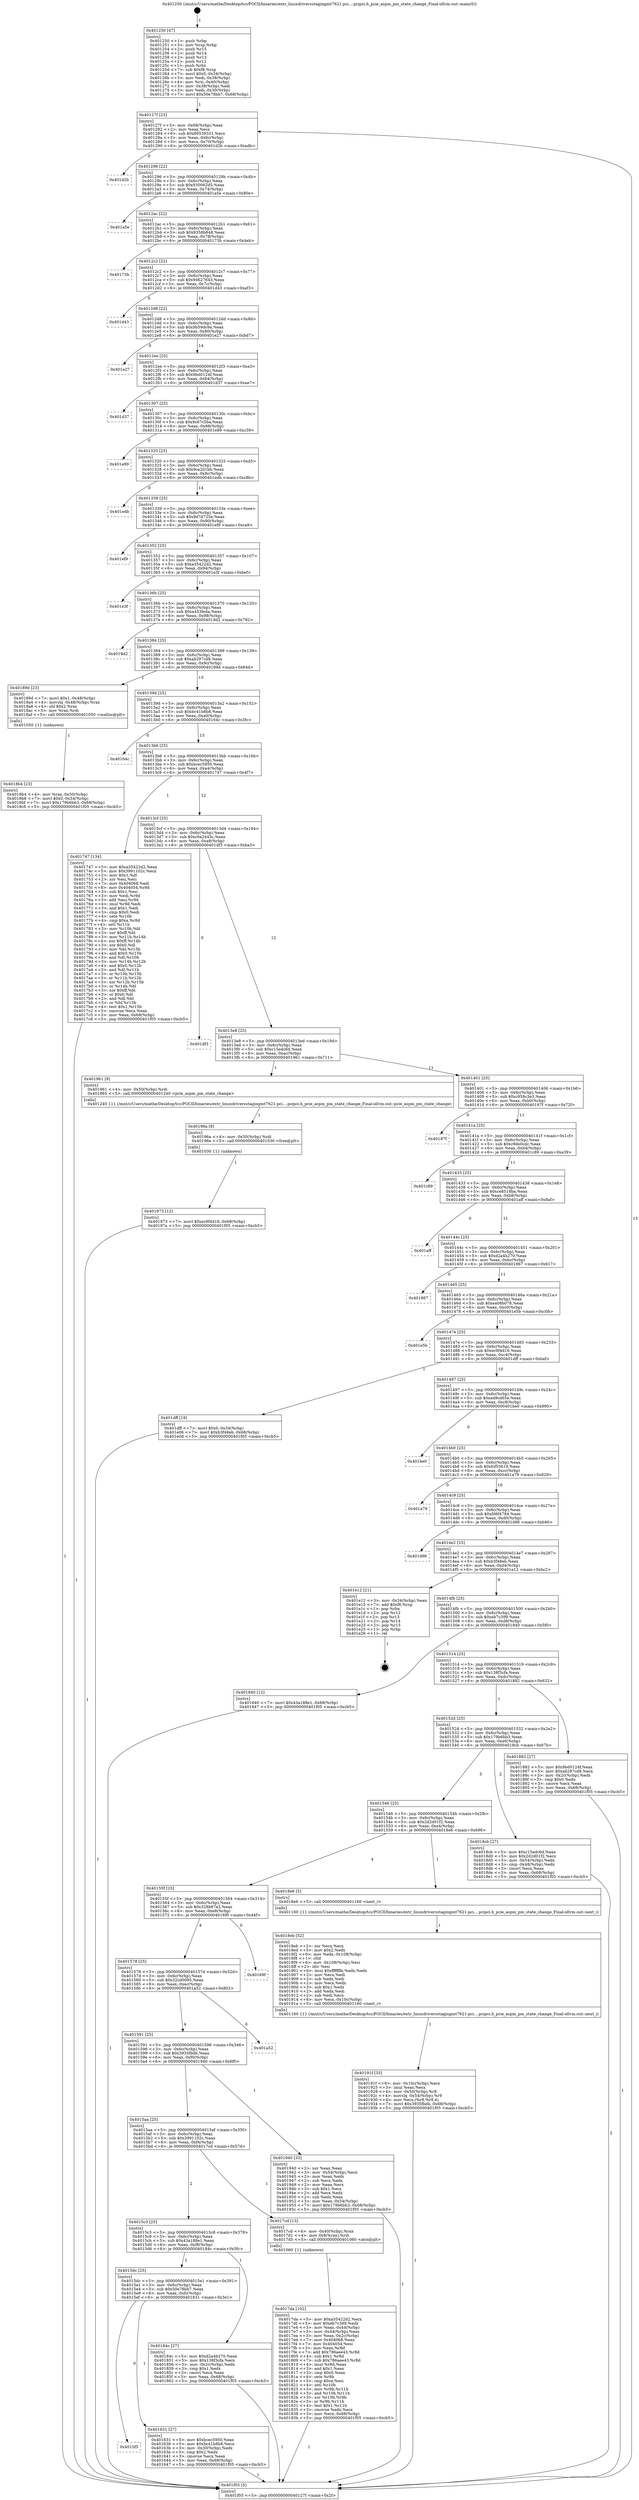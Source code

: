 digraph "0x401250" {
  label = "0x401250 (/mnt/c/Users/mathe/Desktop/tcc/POCII/binaries/extr_linuxdriversstagingmt7621-pci....pcipci.h_pcie_aspm_pm_state_change_Final-ollvm.out::main(0))"
  labelloc = "t"
  node[shape=record]

  Entry [label="",width=0.3,height=0.3,shape=circle,fillcolor=black,style=filled]
  "0x40127f" [label="{
     0x40127f [23]\l
     | [instrs]\l
     &nbsp;&nbsp;0x40127f \<+3\>: mov -0x68(%rbp),%eax\l
     &nbsp;&nbsp;0x401282 \<+2\>: mov %eax,%ecx\l
     &nbsp;&nbsp;0x401284 \<+6\>: sub $0x89539331,%ecx\l
     &nbsp;&nbsp;0x40128a \<+3\>: mov %eax,-0x6c(%rbp)\l
     &nbsp;&nbsp;0x40128d \<+3\>: mov %ecx,-0x70(%rbp)\l
     &nbsp;&nbsp;0x401290 \<+6\>: je 0000000000401d2b \<main+0xadb\>\l
  }"]
  "0x401d2b" [label="{
     0x401d2b\l
  }", style=dashed]
  "0x401296" [label="{
     0x401296 [22]\l
     | [instrs]\l
     &nbsp;&nbsp;0x401296 \<+5\>: jmp 000000000040129b \<main+0x4b\>\l
     &nbsp;&nbsp;0x40129b \<+3\>: mov -0x6c(%rbp),%eax\l
     &nbsp;&nbsp;0x40129e \<+5\>: sub $0x930062d5,%eax\l
     &nbsp;&nbsp;0x4012a3 \<+3\>: mov %eax,-0x74(%rbp)\l
     &nbsp;&nbsp;0x4012a6 \<+6\>: je 0000000000401a5e \<main+0x80e\>\l
  }"]
  Exit [label="",width=0.3,height=0.3,shape=circle,fillcolor=black,style=filled,peripheries=2]
  "0x401a5e" [label="{
     0x401a5e\l
  }", style=dashed]
  "0x4012ac" [label="{
     0x4012ac [22]\l
     | [instrs]\l
     &nbsp;&nbsp;0x4012ac \<+5\>: jmp 00000000004012b1 \<main+0x61\>\l
     &nbsp;&nbsp;0x4012b1 \<+3\>: mov -0x6c(%rbp),%eax\l
     &nbsp;&nbsp;0x4012b4 \<+5\>: sub $0x9358b848,%eax\l
     &nbsp;&nbsp;0x4012b9 \<+3\>: mov %eax,-0x78(%rbp)\l
     &nbsp;&nbsp;0x4012bc \<+6\>: je 000000000040173b \<main+0x4eb\>\l
  }"]
  "0x401973" [label="{
     0x401973 [12]\l
     | [instrs]\l
     &nbsp;&nbsp;0x401973 \<+7\>: movl $0xec9f4d16,-0x68(%rbp)\l
     &nbsp;&nbsp;0x40197a \<+5\>: jmp 0000000000401f05 \<main+0xcb5\>\l
  }"]
  "0x40173b" [label="{
     0x40173b\l
  }", style=dashed]
  "0x4012c2" [label="{
     0x4012c2 [22]\l
     | [instrs]\l
     &nbsp;&nbsp;0x4012c2 \<+5\>: jmp 00000000004012c7 \<main+0x77\>\l
     &nbsp;&nbsp;0x4012c7 \<+3\>: mov -0x6c(%rbp),%eax\l
     &nbsp;&nbsp;0x4012ca \<+5\>: sub $0x94627643,%eax\l
     &nbsp;&nbsp;0x4012cf \<+3\>: mov %eax,-0x7c(%rbp)\l
     &nbsp;&nbsp;0x4012d2 \<+6\>: je 0000000000401d43 \<main+0xaf3\>\l
  }"]
  "0x40196a" [label="{
     0x40196a [9]\l
     | [instrs]\l
     &nbsp;&nbsp;0x40196a \<+4\>: mov -0x50(%rbp),%rdi\l
     &nbsp;&nbsp;0x40196e \<+5\>: call 0000000000401030 \<free@plt\>\l
     | [calls]\l
     &nbsp;&nbsp;0x401030 \{1\} (unknown)\l
  }"]
  "0x401d43" [label="{
     0x401d43\l
  }", style=dashed]
  "0x4012d8" [label="{
     0x4012d8 [22]\l
     | [instrs]\l
     &nbsp;&nbsp;0x4012d8 \<+5\>: jmp 00000000004012dd \<main+0x8d\>\l
     &nbsp;&nbsp;0x4012dd \<+3\>: mov -0x6c(%rbp),%eax\l
     &nbsp;&nbsp;0x4012e0 \<+5\>: sub $0x9b59dc9a,%eax\l
     &nbsp;&nbsp;0x4012e5 \<+3\>: mov %eax,-0x80(%rbp)\l
     &nbsp;&nbsp;0x4012e8 \<+6\>: je 0000000000401e27 \<main+0xbd7\>\l
  }"]
  "0x40191f" [label="{
     0x40191f [33]\l
     | [instrs]\l
     &nbsp;&nbsp;0x40191f \<+6\>: mov -0x10c(%rbp),%ecx\l
     &nbsp;&nbsp;0x401925 \<+3\>: imul %eax,%ecx\l
     &nbsp;&nbsp;0x401928 \<+4\>: mov -0x50(%rbp),%r8\l
     &nbsp;&nbsp;0x40192c \<+4\>: movslq -0x54(%rbp),%r9\l
     &nbsp;&nbsp;0x401930 \<+4\>: mov %ecx,(%r8,%r9,4)\l
     &nbsp;&nbsp;0x401934 \<+7\>: movl $0x3935fbdb,-0x68(%rbp)\l
     &nbsp;&nbsp;0x40193b \<+5\>: jmp 0000000000401f05 \<main+0xcb5\>\l
  }"]
  "0x401e27" [label="{
     0x401e27\l
  }", style=dashed]
  "0x4012ee" [label="{
     0x4012ee [25]\l
     | [instrs]\l
     &nbsp;&nbsp;0x4012ee \<+5\>: jmp 00000000004012f3 \<main+0xa3\>\l
     &nbsp;&nbsp;0x4012f3 \<+3\>: mov -0x6c(%rbp),%eax\l
     &nbsp;&nbsp;0x4012f6 \<+5\>: sub $0x9bd0124f,%eax\l
     &nbsp;&nbsp;0x4012fb \<+6\>: mov %eax,-0x84(%rbp)\l
     &nbsp;&nbsp;0x401301 \<+6\>: je 0000000000401d37 \<main+0xae7\>\l
  }"]
  "0x4018eb" [label="{
     0x4018eb [52]\l
     | [instrs]\l
     &nbsp;&nbsp;0x4018eb \<+2\>: xor %ecx,%ecx\l
     &nbsp;&nbsp;0x4018ed \<+5\>: mov $0x2,%edx\l
     &nbsp;&nbsp;0x4018f2 \<+6\>: mov %edx,-0x108(%rbp)\l
     &nbsp;&nbsp;0x4018f8 \<+1\>: cltd\l
     &nbsp;&nbsp;0x4018f9 \<+6\>: mov -0x108(%rbp),%esi\l
     &nbsp;&nbsp;0x4018ff \<+2\>: idiv %esi\l
     &nbsp;&nbsp;0x401901 \<+6\>: imul $0xfffffffe,%edx,%edx\l
     &nbsp;&nbsp;0x401907 \<+2\>: mov %ecx,%edi\l
     &nbsp;&nbsp;0x401909 \<+2\>: sub %edx,%edi\l
     &nbsp;&nbsp;0x40190b \<+2\>: mov %ecx,%edx\l
     &nbsp;&nbsp;0x40190d \<+3\>: sub $0x1,%edx\l
     &nbsp;&nbsp;0x401910 \<+2\>: add %edx,%edi\l
     &nbsp;&nbsp;0x401912 \<+2\>: sub %edi,%ecx\l
     &nbsp;&nbsp;0x401914 \<+6\>: mov %ecx,-0x10c(%rbp)\l
     &nbsp;&nbsp;0x40191a \<+5\>: call 0000000000401160 \<next_i\>\l
     | [calls]\l
     &nbsp;&nbsp;0x401160 \{1\} (/mnt/c/Users/mathe/Desktop/tcc/POCII/binaries/extr_linuxdriversstagingmt7621-pci....pcipci.h_pcie_aspm_pm_state_change_Final-ollvm.out::next_i)\l
  }"]
  "0x401d37" [label="{
     0x401d37\l
  }", style=dashed]
  "0x401307" [label="{
     0x401307 [25]\l
     | [instrs]\l
     &nbsp;&nbsp;0x401307 \<+5\>: jmp 000000000040130c \<main+0xbc\>\l
     &nbsp;&nbsp;0x40130c \<+3\>: mov -0x6c(%rbp),%eax\l
     &nbsp;&nbsp;0x40130f \<+5\>: sub $0x9c67c5ba,%eax\l
     &nbsp;&nbsp;0x401314 \<+6\>: mov %eax,-0x88(%rbp)\l
     &nbsp;&nbsp;0x40131a \<+6\>: je 0000000000401e89 \<main+0xc39\>\l
  }"]
  "0x4018b4" [label="{
     0x4018b4 [23]\l
     | [instrs]\l
     &nbsp;&nbsp;0x4018b4 \<+4\>: mov %rax,-0x50(%rbp)\l
     &nbsp;&nbsp;0x4018b8 \<+7\>: movl $0x0,-0x54(%rbp)\l
     &nbsp;&nbsp;0x4018bf \<+7\>: movl $0x179b6bb3,-0x68(%rbp)\l
     &nbsp;&nbsp;0x4018c6 \<+5\>: jmp 0000000000401f05 \<main+0xcb5\>\l
  }"]
  "0x401e89" [label="{
     0x401e89\l
  }", style=dashed]
  "0x401320" [label="{
     0x401320 [25]\l
     | [instrs]\l
     &nbsp;&nbsp;0x401320 \<+5\>: jmp 0000000000401325 \<main+0xd5\>\l
     &nbsp;&nbsp;0x401325 \<+3\>: mov -0x6c(%rbp),%eax\l
     &nbsp;&nbsp;0x401328 \<+5\>: sub $0x9ca2d1bb,%eax\l
     &nbsp;&nbsp;0x40132d \<+6\>: mov %eax,-0x8c(%rbp)\l
     &nbsp;&nbsp;0x401333 \<+6\>: je 0000000000401edb \<main+0xc8b\>\l
  }"]
  "0x4017da" [label="{
     0x4017da [102]\l
     | [instrs]\l
     &nbsp;&nbsp;0x4017da \<+5\>: mov $0xa35422d2,%ecx\l
     &nbsp;&nbsp;0x4017df \<+5\>: mov $0xeb7c399,%edx\l
     &nbsp;&nbsp;0x4017e4 \<+3\>: mov %eax,-0x44(%rbp)\l
     &nbsp;&nbsp;0x4017e7 \<+3\>: mov -0x44(%rbp),%eax\l
     &nbsp;&nbsp;0x4017ea \<+3\>: mov %eax,-0x2c(%rbp)\l
     &nbsp;&nbsp;0x4017ed \<+7\>: mov 0x404068,%eax\l
     &nbsp;&nbsp;0x4017f4 \<+7\>: mov 0x404054,%esi\l
     &nbsp;&nbsp;0x4017fb \<+3\>: mov %eax,%r8d\l
     &nbsp;&nbsp;0x4017fe \<+7\>: add $0x786aee43,%r8d\l
     &nbsp;&nbsp;0x401805 \<+4\>: sub $0x1,%r8d\l
     &nbsp;&nbsp;0x401809 \<+7\>: sub $0x786aee43,%r8d\l
     &nbsp;&nbsp;0x401810 \<+4\>: imul %r8d,%eax\l
     &nbsp;&nbsp;0x401814 \<+3\>: and $0x1,%eax\l
     &nbsp;&nbsp;0x401817 \<+3\>: cmp $0x0,%eax\l
     &nbsp;&nbsp;0x40181a \<+4\>: sete %r9b\l
     &nbsp;&nbsp;0x40181e \<+3\>: cmp $0xa,%esi\l
     &nbsp;&nbsp;0x401821 \<+4\>: setl %r10b\l
     &nbsp;&nbsp;0x401825 \<+3\>: mov %r9b,%r11b\l
     &nbsp;&nbsp;0x401828 \<+3\>: and %r10b,%r11b\l
     &nbsp;&nbsp;0x40182b \<+3\>: xor %r10b,%r9b\l
     &nbsp;&nbsp;0x40182e \<+3\>: or %r9b,%r11b\l
     &nbsp;&nbsp;0x401831 \<+4\>: test $0x1,%r11b\l
     &nbsp;&nbsp;0x401835 \<+3\>: cmovne %edx,%ecx\l
     &nbsp;&nbsp;0x401838 \<+3\>: mov %ecx,-0x68(%rbp)\l
     &nbsp;&nbsp;0x40183b \<+5\>: jmp 0000000000401f05 \<main+0xcb5\>\l
  }"]
  "0x401edb" [label="{
     0x401edb\l
  }", style=dashed]
  "0x401339" [label="{
     0x401339 [25]\l
     | [instrs]\l
     &nbsp;&nbsp;0x401339 \<+5\>: jmp 000000000040133e \<main+0xee\>\l
     &nbsp;&nbsp;0x40133e \<+3\>: mov -0x6c(%rbp),%eax\l
     &nbsp;&nbsp;0x401341 \<+5\>: sub $0x9d7d725e,%eax\l
     &nbsp;&nbsp;0x401346 \<+6\>: mov %eax,-0x90(%rbp)\l
     &nbsp;&nbsp;0x40134c \<+6\>: je 0000000000401ef9 \<main+0xca9\>\l
  }"]
  "0x401250" [label="{
     0x401250 [47]\l
     | [instrs]\l
     &nbsp;&nbsp;0x401250 \<+1\>: push %rbp\l
     &nbsp;&nbsp;0x401251 \<+3\>: mov %rsp,%rbp\l
     &nbsp;&nbsp;0x401254 \<+2\>: push %r15\l
     &nbsp;&nbsp;0x401256 \<+2\>: push %r14\l
     &nbsp;&nbsp;0x401258 \<+2\>: push %r13\l
     &nbsp;&nbsp;0x40125a \<+2\>: push %r12\l
     &nbsp;&nbsp;0x40125c \<+1\>: push %rbx\l
     &nbsp;&nbsp;0x40125d \<+7\>: sub $0xf8,%rsp\l
     &nbsp;&nbsp;0x401264 \<+7\>: movl $0x0,-0x34(%rbp)\l
     &nbsp;&nbsp;0x40126b \<+3\>: mov %edi,-0x38(%rbp)\l
     &nbsp;&nbsp;0x40126e \<+4\>: mov %rsi,-0x40(%rbp)\l
     &nbsp;&nbsp;0x401272 \<+3\>: mov -0x38(%rbp),%edi\l
     &nbsp;&nbsp;0x401275 \<+3\>: mov %edi,-0x30(%rbp)\l
     &nbsp;&nbsp;0x401278 \<+7\>: movl $0x50e78bb7,-0x68(%rbp)\l
  }"]
  "0x401ef9" [label="{
     0x401ef9\l
  }", style=dashed]
  "0x401352" [label="{
     0x401352 [25]\l
     | [instrs]\l
     &nbsp;&nbsp;0x401352 \<+5\>: jmp 0000000000401357 \<main+0x107\>\l
     &nbsp;&nbsp;0x401357 \<+3\>: mov -0x6c(%rbp),%eax\l
     &nbsp;&nbsp;0x40135a \<+5\>: sub $0xa35422d2,%eax\l
     &nbsp;&nbsp;0x40135f \<+6\>: mov %eax,-0x94(%rbp)\l
     &nbsp;&nbsp;0x401365 \<+6\>: je 0000000000401e3f \<main+0xbef\>\l
  }"]
  "0x401f05" [label="{
     0x401f05 [5]\l
     | [instrs]\l
     &nbsp;&nbsp;0x401f05 \<+5\>: jmp 000000000040127f \<main+0x2f\>\l
  }"]
  "0x401e3f" [label="{
     0x401e3f\l
  }", style=dashed]
  "0x40136b" [label="{
     0x40136b [25]\l
     | [instrs]\l
     &nbsp;&nbsp;0x40136b \<+5\>: jmp 0000000000401370 \<main+0x120\>\l
     &nbsp;&nbsp;0x401370 \<+3\>: mov -0x6c(%rbp),%eax\l
     &nbsp;&nbsp;0x401373 \<+5\>: sub $0xa453feda,%eax\l
     &nbsp;&nbsp;0x401378 \<+6\>: mov %eax,-0x98(%rbp)\l
     &nbsp;&nbsp;0x40137e \<+6\>: je 00000000004019d2 \<main+0x782\>\l
  }"]
  "0x4015f5" [label="{
     0x4015f5\l
  }", style=dashed]
  "0x4019d2" [label="{
     0x4019d2\l
  }", style=dashed]
  "0x401384" [label="{
     0x401384 [25]\l
     | [instrs]\l
     &nbsp;&nbsp;0x401384 \<+5\>: jmp 0000000000401389 \<main+0x139\>\l
     &nbsp;&nbsp;0x401389 \<+3\>: mov -0x6c(%rbp),%eax\l
     &nbsp;&nbsp;0x40138c \<+5\>: sub $0xab297cd8,%eax\l
     &nbsp;&nbsp;0x401391 \<+6\>: mov %eax,-0x9c(%rbp)\l
     &nbsp;&nbsp;0x401397 \<+6\>: je 000000000040189d \<main+0x64d\>\l
  }"]
  "0x401631" [label="{
     0x401631 [27]\l
     | [instrs]\l
     &nbsp;&nbsp;0x401631 \<+5\>: mov $0xbcec5950,%eax\l
     &nbsp;&nbsp;0x401636 \<+5\>: mov $0xbc41b8b8,%ecx\l
     &nbsp;&nbsp;0x40163b \<+3\>: mov -0x30(%rbp),%edx\l
     &nbsp;&nbsp;0x40163e \<+3\>: cmp $0x2,%edx\l
     &nbsp;&nbsp;0x401641 \<+3\>: cmovne %ecx,%eax\l
     &nbsp;&nbsp;0x401644 \<+3\>: mov %eax,-0x68(%rbp)\l
     &nbsp;&nbsp;0x401647 \<+5\>: jmp 0000000000401f05 \<main+0xcb5\>\l
  }"]
  "0x40189d" [label="{
     0x40189d [23]\l
     | [instrs]\l
     &nbsp;&nbsp;0x40189d \<+7\>: movl $0x1,-0x48(%rbp)\l
     &nbsp;&nbsp;0x4018a4 \<+4\>: movslq -0x48(%rbp),%rax\l
     &nbsp;&nbsp;0x4018a8 \<+4\>: shl $0x2,%rax\l
     &nbsp;&nbsp;0x4018ac \<+3\>: mov %rax,%rdi\l
     &nbsp;&nbsp;0x4018af \<+5\>: call 0000000000401050 \<malloc@plt\>\l
     | [calls]\l
     &nbsp;&nbsp;0x401050 \{1\} (unknown)\l
  }"]
  "0x40139d" [label="{
     0x40139d [25]\l
     | [instrs]\l
     &nbsp;&nbsp;0x40139d \<+5\>: jmp 00000000004013a2 \<main+0x152\>\l
     &nbsp;&nbsp;0x4013a2 \<+3\>: mov -0x6c(%rbp),%eax\l
     &nbsp;&nbsp;0x4013a5 \<+5\>: sub $0xbc41b8b8,%eax\l
     &nbsp;&nbsp;0x4013aa \<+6\>: mov %eax,-0xa0(%rbp)\l
     &nbsp;&nbsp;0x4013b0 \<+6\>: je 000000000040164c \<main+0x3fc\>\l
  }"]
  "0x4015dc" [label="{
     0x4015dc [25]\l
     | [instrs]\l
     &nbsp;&nbsp;0x4015dc \<+5\>: jmp 00000000004015e1 \<main+0x391\>\l
     &nbsp;&nbsp;0x4015e1 \<+3\>: mov -0x6c(%rbp),%eax\l
     &nbsp;&nbsp;0x4015e4 \<+5\>: sub $0x50e78bb7,%eax\l
     &nbsp;&nbsp;0x4015e9 \<+6\>: mov %eax,-0xfc(%rbp)\l
     &nbsp;&nbsp;0x4015ef \<+6\>: je 0000000000401631 \<main+0x3e1\>\l
  }"]
  "0x40164c" [label="{
     0x40164c\l
  }", style=dashed]
  "0x4013b6" [label="{
     0x4013b6 [25]\l
     | [instrs]\l
     &nbsp;&nbsp;0x4013b6 \<+5\>: jmp 00000000004013bb \<main+0x16b\>\l
     &nbsp;&nbsp;0x4013bb \<+3\>: mov -0x6c(%rbp),%eax\l
     &nbsp;&nbsp;0x4013be \<+5\>: sub $0xbcec5950,%eax\l
     &nbsp;&nbsp;0x4013c3 \<+6\>: mov %eax,-0xa4(%rbp)\l
     &nbsp;&nbsp;0x4013c9 \<+6\>: je 0000000000401747 \<main+0x4f7\>\l
  }"]
  "0x40184c" [label="{
     0x40184c [27]\l
     | [instrs]\l
     &nbsp;&nbsp;0x40184c \<+5\>: mov $0xd2a4b270,%eax\l
     &nbsp;&nbsp;0x401851 \<+5\>: mov $0x138f3cfa,%ecx\l
     &nbsp;&nbsp;0x401856 \<+3\>: mov -0x2c(%rbp),%edx\l
     &nbsp;&nbsp;0x401859 \<+3\>: cmp $0x1,%edx\l
     &nbsp;&nbsp;0x40185c \<+3\>: cmovl %ecx,%eax\l
     &nbsp;&nbsp;0x40185f \<+3\>: mov %eax,-0x68(%rbp)\l
     &nbsp;&nbsp;0x401862 \<+5\>: jmp 0000000000401f05 \<main+0xcb5\>\l
  }"]
  "0x401747" [label="{
     0x401747 [134]\l
     | [instrs]\l
     &nbsp;&nbsp;0x401747 \<+5\>: mov $0xa35422d2,%eax\l
     &nbsp;&nbsp;0x40174c \<+5\>: mov $0x3991102c,%ecx\l
     &nbsp;&nbsp;0x401751 \<+2\>: mov $0x1,%dl\l
     &nbsp;&nbsp;0x401753 \<+2\>: xor %esi,%esi\l
     &nbsp;&nbsp;0x401755 \<+7\>: mov 0x404068,%edi\l
     &nbsp;&nbsp;0x40175c \<+8\>: mov 0x404054,%r8d\l
     &nbsp;&nbsp;0x401764 \<+3\>: sub $0x1,%esi\l
     &nbsp;&nbsp;0x401767 \<+3\>: mov %edi,%r9d\l
     &nbsp;&nbsp;0x40176a \<+3\>: add %esi,%r9d\l
     &nbsp;&nbsp;0x40176d \<+4\>: imul %r9d,%edi\l
     &nbsp;&nbsp;0x401771 \<+3\>: and $0x1,%edi\l
     &nbsp;&nbsp;0x401774 \<+3\>: cmp $0x0,%edi\l
     &nbsp;&nbsp;0x401777 \<+4\>: sete %r10b\l
     &nbsp;&nbsp;0x40177b \<+4\>: cmp $0xa,%r8d\l
     &nbsp;&nbsp;0x40177f \<+4\>: setl %r11b\l
     &nbsp;&nbsp;0x401783 \<+3\>: mov %r10b,%bl\l
     &nbsp;&nbsp;0x401786 \<+3\>: xor $0xff,%bl\l
     &nbsp;&nbsp;0x401789 \<+3\>: mov %r11b,%r14b\l
     &nbsp;&nbsp;0x40178c \<+4\>: xor $0xff,%r14b\l
     &nbsp;&nbsp;0x401790 \<+3\>: xor $0x0,%dl\l
     &nbsp;&nbsp;0x401793 \<+3\>: mov %bl,%r15b\l
     &nbsp;&nbsp;0x401796 \<+4\>: and $0x0,%r15b\l
     &nbsp;&nbsp;0x40179a \<+3\>: and %dl,%r10b\l
     &nbsp;&nbsp;0x40179d \<+3\>: mov %r14b,%r12b\l
     &nbsp;&nbsp;0x4017a0 \<+4\>: and $0x0,%r12b\l
     &nbsp;&nbsp;0x4017a4 \<+3\>: and %dl,%r11b\l
     &nbsp;&nbsp;0x4017a7 \<+3\>: or %r10b,%r15b\l
     &nbsp;&nbsp;0x4017aa \<+3\>: or %r11b,%r12b\l
     &nbsp;&nbsp;0x4017ad \<+3\>: xor %r12b,%r15b\l
     &nbsp;&nbsp;0x4017b0 \<+3\>: or %r14b,%bl\l
     &nbsp;&nbsp;0x4017b3 \<+3\>: xor $0xff,%bl\l
     &nbsp;&nbsp;0x4017b6 \<+3\>: or $0x0,%dl\l
     &nbsp;&nbsp;0x4017b9 \<+2\>: and %dl,%bl\l
     &nbsp;&nbsp;0x4017bb \<+3\>: or %bl,%r15b\l
     &nbsp;&nbsp;0x4017be \<+4\>: test $0x1,%r15b\l
     &nbsp;&nbsp;0x4017c2 \<+3\>: cmovne %ecx,%eax\l
     &nbsp;&nbsp;0x4017c5 \<+3\>: mov %eax,-0x68(%rbp)\l
     &nbsp;&nbsp;0x4017c8 \<+5\>: jmp 0000000000401f05 \<main+0xcb5\>\l
  }"]
  "0x4013cf" [label="{
     0x4013cf [25]\l
     | [instrs]\l
     &nbsp;&nbsp;0x4013cf \<+5\>: jmp 00000000004013d4 \<main+0x184\>\l
     &nbsp;&nbsp;0x4013d4 \<+3\>: mov -0x6c(%rbp),%eax\l
     &nbsp;&nbsp;0x4013d7 \<+5\>: sub $0xc0a2443c,%eax\l
     &nbsp;&nbsp;0x4013dc \<+6\>: mov %eax,-0xa8(%rbp)\l
     &nbsp;&nbsp;0x4013e2 \<+6\>: je 0000000000401df3 \<main+0xba3\>\l
  }"]
  "0x4015c3" [label="{
     0x4015c3 [25]\l
     | [instrs]\l
     &nbsp;&nbsp;0x4015c3 \<+5\>: jmp 00000000004015c8 \<main+0x378\>\l
     &nbsp;&nbsp;0x4015c8 \<+3\>: mov -0x6c(%rbp),%eax\l
     &nbsp;&nbsp;0x4015cb \<+5\>: sub $0x43a188e1,%eax\l
     &nbsp;&nbsp;0x4015d0 \<+6\>: mov %eax,-0xf8(%rbp)\l
     &nbsp;&nbsp;0x4015d6 \<+6\>: je 000000000040184c \<main+0x5fc\>\l
  }"]
  "0x401df3" [label="{
     0x401df3\l
  }", style=dashed]
  "0x4013e8" [label="{
     0x4013e8 [25]\l
     | [instrs]\l
     &nbsp;&nbsp;0x4013e8 \<+5\>: jmp 00000000004013ed \<main+0x19d\>\l
     &nbsp;&nbsp;0x4013ed \<+3\>: mov -0x6c(%rbp),%eax\l
     &nbsp;&nbsp;0x4013f0 \<+5\>: sub $0xc15edc6d,%eax\l
     &nbsp;&nbsp;0x4013f5 \<+6\>: mov %eax,-0xac(%rbp)\l
     &nbsp;&nbsp;0x4013fb \<+6\>: je 0000000000401961 \<main+0x711\>\l
  }"]
  "0x4017cd" [label="{
     0x4017cd [13]\l
     | [instrs]\l
     &nbsp;&nbsp;0x4017cd \<+4\>: mov -0x40(%rbp),%rax\l
     &nbsp;&nbsp;0x4017d1 \<+4\>: mov 0x8(%rax),%rdi\l
     &nbsp;&nbsp;0x4017d5 \<+5\>: call 0000000000401060 \<atoi@plt\>\l
     | [calls]\l
     &nbsp;&nbsp;0x401060 \{1\} (unknown)\l
  }"]
  "0x401961" [label="{
     0x401961 [9]\l
     | [instrs]\l
     &nbsp;&nbsp;0x401961 \<+4\>: mov -0x50(%rbp),%rdi\l
     &nbsp;&nbsp;0x401965 \<+5\>: call 0000000000401240 \<pcie_aspm_pm_state_change\>\l
     | [calls]\l
     &nbsp;&nbsp;0x401240 \{1\} (/mnt/c/Users/mathe/Desktop/tcc/POCII/binaries/extr_linuxdriversstagingmt7621-pci....pcipci.h_pcie_aspm_pm_state_change_Final-ollvm.out::pcie_aspm_pm_state_change)\l
  }"]
  "0x401401" [label="{
     0x401401 [25]\l
     | [instrs]\l
     &nbsp;&nbsp;0x401401 \<+5\>: jmp 0000000000401406 \<main+0x1b6\>\l
     &nbsp;&nbsp;0x401406 \<+3\>: mov -0x6c(%rbp),%eax\l
     &nbsp;&nbsp;0x401409 \<+5\>: sub $0xc958c3e3,%eax\l
     &nbsp;&nbsp;0x40140e \<+6\>: mov %eax,-0xb0(%rbp)\l
     &nbsp;&nbsp;0x401414 \<+6\>: je 000000000040197f \<main+0x72f\>\l
  }"]
  "0x4015aa" [label="{
     0x4015aa [25]\l
     | [instrs]\l
     &nbsp;&nbsp;0x4015aa \<+5\>: jmp 00000000004015af \<main+0x35f\>\l
     &nbsp;&nbsp;0x4015af \<+3\>: mov -0x6c(%rbp),%eax\l
     &nbsp;&nbsp;0x4015b2 \<+5\>: sub $0x3991102c,%eax\l
     &nbsp;&nbsp;0x4015b7 \<+6\>: mov %eax,-0xf4(%rbp)\l
     &nbsp;&nbsp;0x4015bd \<+6\>: je 00000000004017cd \<main+0x57d\>\l
  }"]
  "0x40197f" [label="{
     0x40197f\l
  }", style=dashed]
  "0x40141a" [label="{
     0x40141a [25]\l
     | [instrs]\l
     &nbsp;&nbsp;0x40141a \<+5\>: jmp 000000000040141f \<main+0x1cf\>\l
     &nbsp;&nbsp;0x40141f \<+3\>: mov -0x6c(%rbp),%eax\l
     &nbsp;&nbsp;0x401422 \<+5\>: sub $0xc9de0cdc,%eax\l
     &nbsp;&nbsp;0x401427 \<+6\>: mov %eax,-0xb4(%rbp)\l
     &nbsp;&nbsp;0x40142d \<+6\>: je 0000000000401c89 \<main+0xa39\>\l
  }"]
  "0x401940" [label="{
     0x401940 [33]\l
     | [instrs]\l
     &nbsp;&nbsp;0x401940 \<+2\>: xor %eax,%eax\l
     &nbsp;&nbsp;0x401942 \<+3\>: mov -0x54(%rbp),%ecx\l
     &nbsp;&nbsp;0x401945 \<+2\>: mov %eax,%edx\l
     &nbsp;&nbsp;0x401947 \<+2\>: sub %ecx,%edx\l
     &nbsp;&nbsp;0x401949 \<+2\>: mov %eax,%ecx\l
     &nbsp;&nbsp;0x40194b \<+3\>: sub $0x1,%ecx\l
     &nbsp;&nbsp;0x40194e \<+2\>: add %ecx,%edx\l
     &nbsp;&nbsp;0x401950 \<+2\>: sub %edx,%eax\l
     &nbsp;&nbsp;0x401952 \<+3\>: mov %eax,-0x54(%rbp)\l
     &nbsp;&nbsp;0x401955 \<+7\>: movl $0x179b6bb3,-0x68(%rbp)\l
     &nbsp;&nbsp;0x40195c \<+5\>: jmp 0000000000401f05 \<main+0xcb5\>\l
  }"]
  "0x401c89" [label="{
     0x401c89\l
  }", style=dashed]
  "0x401433" [label="{
     0x401433 [25]\l
     | [instrs]\l
     &nbsp;&nbsp;0x401433 \<+5\>: jmp 0000000000401438 \<main+0x1e8\>\l
     &nbsp;&nbsp;0x401438 \<+3\>: mov -0x6c(%rbp),%eax\l
     &nbsp;&nbsp;0x40143b \<+5\>: sub $0xce8518ba,%eax\l
     &nbsp;&nbsp;0x401440 \<+6\>: mov %eax,-0xb8(%rbp)\l
     &nbsp;&nbsp;0x401446 \<+6\>: je 0000000000401aff \<main+0x8af\>\l
  }"]
  "0x401591" [label="{
     0x401591 [25]\l
     | [instrs]\l
     &nbsp;&nbsp;0x401591 \<+5\>: jmp 0000000000401596 \<main+0x346\>\l
     &nbsp;&nbsp;0x401596 \<+3\>: mov -0x6c(%rbp),%eax\l
     &nbsp;&nbsp;0x401599 \<+5\>: sub $0x3935fbdb,%eax\l
     &nbsp;&nbsp;0x40159e \<+6\>: mov %eax,-0xf0(%rbp)\l
     &nbsp;&nbsp;0x4015a4 \<+6\>: je 0000000000401940 \<main+0x6f0\>\l
  }"]
  "0x401aff" [label="{
     0x401aff\l
  }", style=dashed]
  "0x40144c" [label="{
     0x40144c [25]\l
     | [instrs]\l
     &nbsp;&nbsp;0x40144c \<+5\>: jmp 0000000000401451 \<main+0x201\>\l
     &nbsp;&nbsp;0x401451 \<+3\>: mov -0x6c(%rbp),%eax\l
     &nbsp;&nbsp;0x401454 \<+5\>: sub $0xd2a4b270,%eax\l
     &nbsp;&nbsp;0x401459 \<+6\>: mov %eax,-0xbc(%rbp)\l
     &nbsp;&nbsp;0x40145f \<+6\>: je 0000000000401867 \<main+0x617\>\l
  }"]
  "0x401a52" [label="{
     0x401a52\l
  }", style=dashed]
  "0x401867" [label="{
     0x401867\l
  }", style=dashed]
  "0x401465" [label="{
     0x401465 [25]\l
     | [instrs]\l
     &nbsp;&nbsp;0x401465 \<+5\>: jmp 000000000040146a \<main+0x21a\>\l
     &nbsp;&nbsp;0x40146a \<+3\>: mov -0x6c(%rbp),%eax\l
     &nbsp;&nbsp;0x40146d \<+5\>: sub $0xea08b078,%eax\l
     &nbsp;&nbsp;0x401472 \<+6\>: mov %eax,-0xc0(%rbp)\l
     &nbsp;&nbsp;0x401478 \<+6\>: je 0000000000401e5b \<main+0xc0b\>\l
  }"]
  "0x401578" [label="{
     0x401578 [25]\l
     | [instrs]\l
     &nbsp;&nbsp;0x401578 \<+5\>: jmp 000000000040157d \<main+0x32d\>\l
     &nbsp;&nbsp;0x40157d \<+3\>: mov -0x6c(%rbp),%eax\l
     &nbsp;&nbsp;0x401580 \<+5\>: sub $0x32cd0095,%eax\l
     &nbsp;&nbsp;0x401585 \<+6\>: mov %eax,-0xec(%rbp)\l
     &nbsp;&nbsp;0x40158b \<+6\>: je 0000000000401a52 \<main+0x802\>\l
  }"]
  "0x401e5b" [label="{
     0x401e5b\l
  }", style=dashed]
  "0x40147e" [label="{
     0x40147e [25]\l
     | [instrs]\l
     &nbsp;&nbsp;0x40147e \<+5\>: jmp 0000000000401483 \<main+0x233\>\l
     &nbsp;&nbsp;0x401483 \<+3\>: mov -0x6c(%rbp),%eax\l
     &nbsp;&nbsp;0x401486 \<+5\>: sub $0xec9f4d16,%eax\l
     &nbsp;&nbsp;0x40148b \<+6\>: mov %eax,-0xc4(%rbp)\l
     &nbsp;&nbsp;0x401491 \<+6\>: je 0000000000401dff \<main+0xbaf\>\l
  }"]
  "0x40169f" [label="{
     0x40169f\l
  }", style=dashed]
  "0x401dff" [label="{
     0x401dff [19]\l
     | [instrs]\l
     &nbsp;&nbsp;0x401dff \<+7\>: movl $0x0,-0x34(%rbp)\l
     &nbsp;&nbsp;0x401e06 \<+7\>: movl $0xb3f48eb,-0x68(%rbp)\l
     &nbsp;&nbsp;0x401e0d \<+5\>: jmp 0000000000401f05 \<main+0xcb5\>\l
  }"]
  "0x401497" [label="{
     0x401497 [25]\l
     | [instrs]\l
     &nbsp;&nbsp;0x401497 \<+5\>: jmp 000000000040149c \<main+0x24c\>\l
     &nbsp;&nbsp;0x40149c \<+3\>: mov -0x6c(%rbp),%eax\l
     &nbsp;&nbsp;0x40149f \<+5\>: sub $0xed9cd65e,%eax\l
     &nbsp;&nbsp;0x4014a4 \<+6\>: mov %eax,-0xc8(%rbp)\l
     &nbsp;&nbsp;0x4014aa \<+6\>: je 0000000000401be0 \<main+0x990\>\l
  }"]
  "0x40155f" [label="{
     0x40155f [25]\l
     | [instrs]\l
     &nbsp;&nbsp;0x40155f \<+5\>: jmp 0000000000401564 \<main+0x314\>\l
     &nbsp;&nbsp;0x401564 \<+3\>: mov -0x6c(%rbp),%eax\l
     &nbsp;&nbsp;0x401567 \<+5\>: sub $0x328b67a3,%eax\l
     &nbsp;&nbsp;0x40156c \<+6\>: mov %eax,-0xe8(%rbp)\l
     &nbsp;&nbsp;0x401572 \<+6\>: je 000000000040169f \<main+0x44f\>\l
  }"]
  "0x401be0" [label="{
     0x401be0\l
  }", style=dashed]
  "0x4014b0" [label="{
     0x4014b0 [25]\l
     | [instrs]\l
     &nbsp;&nbsp;0x4014b0 \<+5\>: jmp 00000000004014b5 \<main+0x265\>\l
     &nbsp;&nbsp;0x4014b5 \<+3\>: mov -0x6c(%rbp),%eax\l
     &nbsp;&nbsp;0x4014b8 \<+5\>: sub $0xfcf53619,%eax\l
     &nbsp;&nbsp;0x4014bd \<+6\>: mov %eax,-0xcc(%rbp)\l
     &nbsp;&nbsp;0x4014c3 \<+6\>: je 0000000000401a79 \<main+0x829\>\l
  }"]
  "0x4018e6" [label="{
     0x4018e6 [5]\l
     | [instrs]\l
     &nbsp;&nbsp;0x4018e6 \<+5\>: call 0000000000401160 \<next_i\>\l
     | [calls]\l
     &nbsp;&nbsp;0x401160 \{1\} (/mnt/c/Users/mathe/Desktop/tcc/POCII/binaries/extr_linuxdriversstagingmt7621-pci....pcipci.h_pcie_aspm_pm_state_change_Final-ollvm.out::next_i)\l
  }"]
  "0x401a79" [label="{
     0x401a79\l
  }", style=dashed]
  "0x4014c9" [label="{
     0x4014c9 [25]\l
     | [instrs]\l
     &nbsp;&nbsp;0x4014c9 \<+5\>: jmp 00000000004014ce \<main+0x27e\>\l
     &nbsp;&nbsp;0x4014ce \<+3\>: mov -0x6c(%rbp),%eax\l
     &nbsp;&nbsp;0x4014d1 \<+5\>: sub $0xfd6f4784,%eax\l
     &nbsp;&nbsp;0x4014d6 \<+6\>: mov %eax,-0xd0(%rbp)\l
     &nbsp;&nbsp;0x4014dc \<+6\>: je 0000000000401d96 \<main+0xb46\>\l
  }"]
  "0x401546" [label="{
     0x401546 [25]\l
     | [instrs]\l
     &nbsp;&nbsp;0x401546 \<+5\>: jmp 000000000040154b \<main+0x2fb\>\l
     &nbsp;&nbsp;0x40154b \<+3\>: mov -0x6c(%rbp),%eax\l
     &nbsp;&nbsp;0x40154e \<+5\>: sub $0x2d2d01f2,%eax\l
     &nbsp;&nbsp;0x401553 \<+6\>: mov %eax,-0xe4(%rbp)\l
     &nbsp;&nbsp;0x401559 \<+6\>: je 00000000004018e6 \<main+0x696\>\l
  }"]
  "0x401d96" [label="{
     0x401d96\l
  }", style=dashed]
  "0x4014e2" [label="{
     0x4014e2 [25]\l
     | [instrs]\l
     &nbsp;&nbsp;0x4014e2 \<+5\>: jmp 00000000004014e7 \<main+0x297\>\l
     &nbsp;&nbsp;0x4014e7 \<+3\>: mov -0x6c(%rbp),%eax\l
     &nbsp;&nbsp;0x4014ea \<+5\>: sub $0xb3f48eb,%eax\l
     &nbsp;&nbsp;0x4014ef \<+6\>: mov %eax,-0xd4(%rbp)\l
     &nbsp;&nbsp;0x4014f5 \<+6\>: je 0000000000401e12 \<main+0xbc2\>\l
  }"]
  "0x4018cb" [label="{
     0x4018cb [27]\l
     | [instrs]\l
     &nbsp;&nbsp;0x4018cb \<+5\>: mov $0xc15edc6d,%eax\l
     &nbsp;&nbsp;0x4018d0 \<+5\>: mov $0x2d2d01f2,%ecx\l
     &nbsp;&nbsp;0x4018d5 \<+3\>: mov -0x54(%rbp),%edx\l
     &nbsp;&nbsp;0x4018d8 \<+3\>: cmp -0x48(%rbp),%edx\l
     &nbsp;&nbsp;0x4018db \<+3\>: cmovl %ecx,%eax\l
     &nbsp;&nbsp;0x4018de \<+3\>: mov %eax,-0x68(%rbp)\l
     &nbsp;&nbsp;0x4018e1 \<+5\>: jmp 0000000000401f05 \<main+0xcb5\>\l
  }"]
  "0x401e12" [label="{
     0x401e12 [21]\l
     | [instrs]\l
     &nbsp;&nbsp;0x401e12 \<+3\>: mov -0x34(%rbp),%eax\l
     &nbsp;&nbsp;0x401e15 \<+7\>: add $0xf8,%rsp\l
     &nbsp;&nbsp;0x401e1c \<+1\>: pop %rbx\l
     &nbsp;&nbsp;0x401e1d \<+2\>: pop %r12\l
     &nbsp;&nbsp;0x401e1f \<+2\>: pop %r13\l
     &nbsp;&nbsp;0x401e21 \<+2\>: pop %r14\l
     &nbsp;&nbsp;0x401e23 \<+2\>: pop %r15\l
     &nbsp;&nbsp;0x401e25 \<+1\>: pop %rbp\l
     &nbsp;&nbsp;0x401e26 \<+1\>: ret\l
  }"]
  "0x4014fb" [label="{
     0x4014fb [25]\l
     | [instrs]\l
     &nbsp;&nbsp;0x4014fb \<+5\>: jmp 0000000000401500 \<main+0x2b0\>\l
     &nbsp;&nbsp;0x401500 \<+3\>: mov -0x6c(%rbp),%eax\l
     &nbsp;&nbsp;0x401503 \<+5\>: sub $0xeb7c399,%eax\l
     &nbsp;&nbsp;0x401508 \<+6\>: mov %eax,-0xd8(%rbp)\l
     &nbsp;&nbsp;0x40150e \<+6\>: je 0000000000401840 \<main+0x5f0\>\l
  }"]
  "0x40152d" [label="{
     0x40152d [25]\l
     | [instrs]\l
     &nbsp;&nbsp;0x40152d \<+5\>: jmp 0000000000401532 \<main+0x2e2\>\l
     &nbsp;&nbsp;0x401532 \<+3\>: mov -0x6c(%rbp),%eax\l
     &nbsp;&nbsp;0x401535 \<+5\>: sub $0x179b6bb3,%eax\l
     &nbsp;&nbsp;0x40153a \<+6\>: mov %eax,-0xe0(%rbp)\l
     &nbsp;&nbsp;0x401540 \<+6\>: je 00000000004018cb \<main+0x67b\>\l
  }"]
  "0x401840" [label="{
     0x401840 [12]\l
     | [instrs]\l
     &nbsp;&nbsp;0x401840 \<+7\>: movl $0x43a188e1,-0x68(%rbp)\l
     &nbsp;&nbsp;0x401847 \<+5\>: jmp 0000000000401f05 \<main+0xcb5\>\l
  }"]
  "0x401514" [label="{
     0x401514 [25]\l
     | [instrs]\l
     &nbsp;&nbsp;0x401514 \<+5\>: jmp 0000000000401519 \<main+0x2c9\>\l
     &nbsp;&nbsp;0x401519 \<+3\>: mov -0x6c(%rbp),%eax\l
     &nbsp;&nbsp;0x40151c \<+5\>: sub $0x138f3cfa,%eax\l
     &nbsp;&nbsp;0x401521 \<+6\>: mov %eax,-0xdc(%rbp)\l
     &nbsp;&nbsp;0x401527 \<+6\>: je 0000000000401882 \<main+0x632\>\l
  }"]
  "0x401882" [label="{
     0x401882 [27]\l
     | [instrs]\l
     &nbsp;&nbsp;0x401882 \<+5\>: mov $0x9bd0124f,%eax\l
     &nbsp;&nbsp;0x401887 \<+5\>: mov $0xab297cd8,%ecx\l
     &nbsp;&nbsp;0x40188c \<+3\>: mov -0x2c(%rbp),%edx\l
     &nbsp;&nbsp;0x40188f \<+3\>: cmp $0x0,%edx\l
     &nbsp;&nbsp;0x401892 \<+3\>: cmove %ecx,%eax\l
     &nbsp;&nbsp;0x401895 \<+3\>: mov %eax,-0x68(%rbp)\l
     &nbsp;&nbsp;0x401898 \<+5\>: jmp 0000000000401f05 \<main+0xcb5\>\l
  }"]
  Entry -> "0x401250" [label=" 1"]
  "0x40127f" -> "0x401d2b" [label=" 0"]
  "0x40127f" -> "0x401296" [label=" 14"]
  "0x401e12" -> Exit [label=" 1"]
  "0x401296" -> "0x401a5e" [label=" 0"]
  "0x401296" -> "0x4012ac" [label=" 14"]
  "0x401dff" -> "0x401f05" [label=" 1"]
  "0x4012ac" -> "0x40173b" [label=" 0"]
  "0x4012ac" -> "0x4012c2" [label=" 14"]
  "0x401973" -> "0x401f05" [label=" 1"]
  "0x4012c2" -> "0x401d43" [label=" 0"]
  "0x4012c2" -> "0x4012d8" [label=" 14"]
  "0x40196a" -> "0x401973" [label=" 1"]
  "0x4012d8" -> "0x401e27" [label=" 0"]
  "0x4012d8" -> "0x4012ee" [label=" 14"]
  "0x401961" -> "0x40196a" [label=" 1"]
  "0x4012ee" -> "0x401d37" [label=" 0"]
  "0x4012ee" -> "0x401307" [label=" 14"]
  "0x401940" -> "0x401f05" [label=" 1"]
  "0x401307" -> "0x401e89" [label=" 0"]
  "0x401307" -> "0x401320" [label=" 14"]
  "0x40191f" -> "0x401f05" [label=" 1"]
  "0x401320" -> "0x401edb" [label=" 0"]
  "0x401320" -> "0x401339" [label=" 14"]
  "0x4018eb" -> "0x40191f" [label=" 1"]
  "0x401339" -> "0x401ef9" [label=" 0"]
  "0x401339" -> "0x401352" [label=" 14"]
  "0x4018e6" -> "0x4018eb" [label=" 1"]
  "0x401352" -> "0x401e3f" [label=" 0"]
  "0x401352" -> "0x40136b" [label=" 14"]
  "0x4018cb" -> "0x401f05" [label=" 2"]
  "0x40136b" -> "0x4019d2" [label=" 0"]
  "0x40136b" -> "0x401384" [label=" 14"]
  "0x4018b4" -> "0x401f05" [label=" 1"]
  "0x401384" -> "0x40189d" [label=" 1"]
  "0x401384" -> "0x40139d" [label=" 13"]
  "0x40189d" -> "0x4018b4" [label=" 1"]
  "0x40139d" -> "0x40164c" [label=" 0"]
  "0x40139d" -> "0x4013b6" [label=" 13"]
  "0x40184c" -> "0x401f05" [label=" 1"]
  "0x4013b6" -> "0x401747" [label=" 1"]
  "0x4013b6" -> "0x4013cf" [label=" 12"]
  "0x401840" -> "0x401f05" [label=" 1"]
  "0x4013cf" -> "0x401df3" [label=" 0"]
  "0x4013cf" -> "0x4013e8" [label=" 12"]
  "0x4017cd" -> "0x4017da" [label=" 1"]
  "0x4013e8" -> "0x401961" [label=" 1"]
  "0x4013e8" -> "0x401401" [label=" 11"]
  "0x401747" -> "0x401f05" [label=" 1"]
  "0x401401" -> "0x40197f" [label=" 0"]
  "0x401401" -> "0x40141a" [label=" 11"]
  "0x401250" -> "0x40127f" [label=" 1"]
  "0x40141a" -> "0x401c89" [label=" 0"]
  "0x40141a" -> "0x401433" [label=" 11"]
  "0x401631" -> "0x401f05" [label=" 1"]
  "0x401433" -> "0x401aff" [label=" 0"]
  "0x401433" -> "0x40144c" [label=" 11"]
  "0x4015dc" -> "0x401631" [label=" 1"]
  "0x40144c" -> "0x401867" [label=" 0"]
  "0x40144c" -> "0x401465" [label=" 11"]
  "0x401882" -> "0x401f05" [label=" 1"]
  "0x401465" -> "0x401e5b" [label=" 0"]
  "0x401465" -> "0x40147e" [label=" 11"]
  "0x4015c3" -> "0x40184c" [label=" 1"]
  "0x40147e" -> "0x401dff" [label=" 1"]
  "0x40147e" -> "0x401497" [label=" 10"]
  "0x4017da" -> "0x401f05" [label=" 1"]
  "0x401497" -> "0x401be0" [label=" 0"]
  "0x401497" -> "0x4014b0" [label=" 10"]
  "0x4015aa" -> "0x4017cd" [label=" 1"]
  "0x4014b0" -> "0x401a79" [label=" 0"]
  "0x4014b0" -> "0x4014c9" [label=" 10"]
  "0x401f05" -> "0x40127f" [label=" 13"]
  "0x4014c9" -> "0x401d96" [label=" 0"]
  "0x4014c9" -> "0x4014e2" [label=" 10"]
  "0x401591" -> "0x401940" [label=" 1"]
  "0x4014e2" -> "0x401e12" [label=" 1"]
  "0x4014e2" -> "0x4014fb" [label=" 9"]
  "0x4015dc" -> "0x4015f5" [label=" 0"]
  "0x4014fb" -> "0x401840" [label=" 1"]
  "0x4014fb" -> "0x401514" [label=" 8"]
  "0x401578" -> "0x401a52" [label=" 0"]
  "0x401514" -> "0x401882" [label=" 1"]
  "0x401514" -> "0x40152d" [label=" 7"]
  "0x401578" -> "0x401591" [label=" 4"]
  "0x40152d" -> "0x4018cb" [label=" 2"]
  "0x40152d" -> "0x401546" [label=" 5"]
  "0x401591" -> "0x4015aa" [label=" 3"]
  "0x401546" -> "0x4018e6" [label=" 1"]
  "0x401546" -> "0x40155f" [label=" 4"]
  "0x4015aa" -> "0x4015c3" [label=" 2"]
  "0x40155f" -> "0x40169f" [label=" 0"]
  "0x40155f" -> "0x401578" [label=" 4"]
  "0x4015c3" -> "0x4015dc" [label=" 1"]
}
